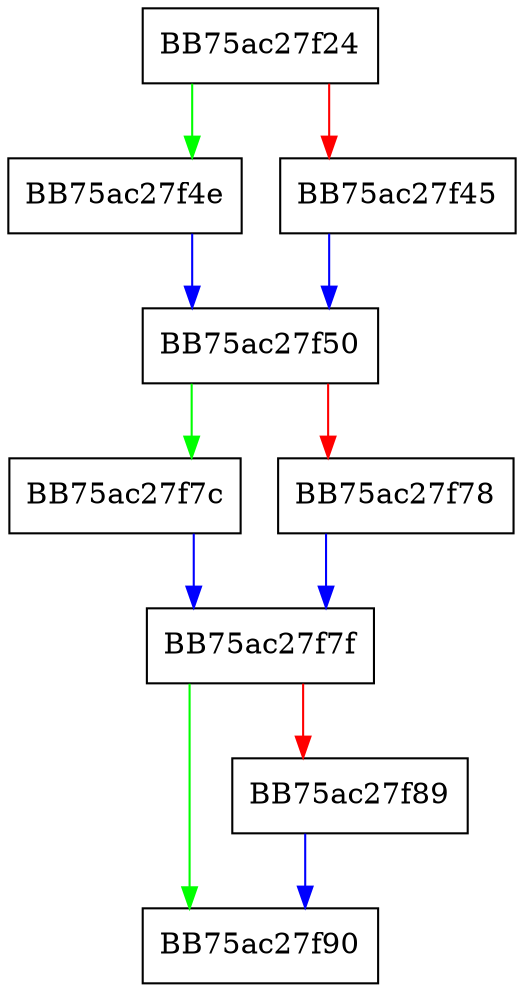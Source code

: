 digraph ZSTD_window_correctOverflow {
  node [shape="box"];
  graph [splines=ortho];
  BB75ac27f24 -> BB75ac27f4e [color="green"];
  BB75ac27f24 -> BB75ac27f45 [color="red"];
  BB75ac27f45 -> BB75ac27f50 [color="blue"];
  BB75ac27f4e -> BB75ac27f50 [color="blue"];
  BB75ac27f50 -> BB75ac27f7c [color="green"];
  BB75ac27f50 -> BB75ac27f78 [color="red"];
  BB75ac27f78 -> BB75ac27f7f [color="blue"];
  BB75ac27f7c -> BB75ac27f7f [color="blue"];
  BB75ac27f7f -> BB75ac27f90 [color="green"];
  BB75ac27f7f -> BB75ac27f89 [color="red"];
  BB75ac27f89 -> BB75ac27f90 [color="blue"];
}